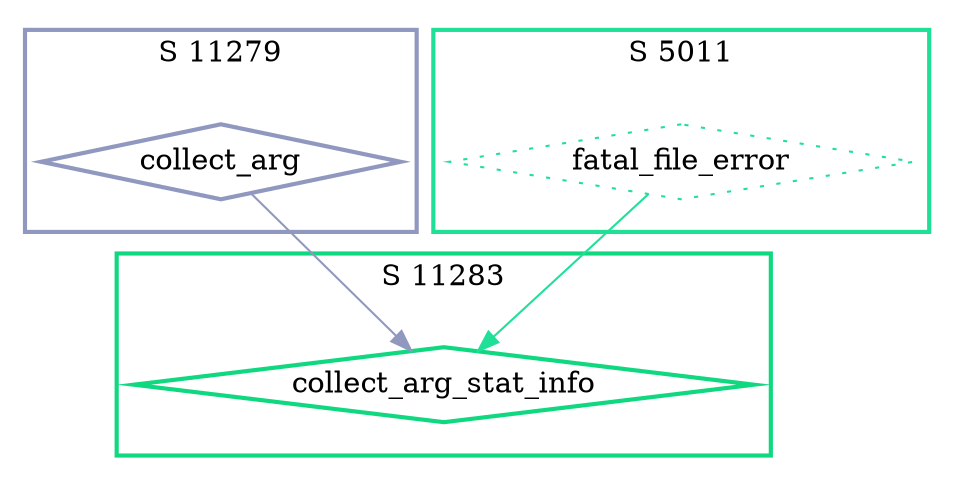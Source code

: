 digraph G {
  ratio=0.500000;
  "UV collect_arg (11279)" [shape=diamond, label="collect_arg",
                            color="#9098C0", style=bold];
  "UV collect_arg_stat_info (11283)" [shape=diamond,
                                      label="collect_arg_stat_info",
                                      color="#10D880", style=bold];
  "UV fatal_file_error (5011)" [shape=diamond, label="fatal_file_error",
                                color="#20E098", style=dotted];
  
  subgraph cluster_11279 { label="S 11279";
    color="#9098C0";
    style=bold;
    "UV collect_arg (11279)"; };
  subgraph cluster_5011 { label="S 5011";
    color="#20E098";
    style=bold;
    "UV fatal_file_error (5011)"; };
  subgraph cluster_11283 { label="S 11283";
    color="#10D880";
    style=bold;
    "UV collect_arg_stat_info (11283)"; };
  
  "UV collect_arg (11279)" -> "UV collect_arg_stat_info (11283)" [color="#9098C0"];
  "UV fatal_file_error (5011)" -> "UV collect_arg_stat_info (11283)" [
  color="#20E098"];
  
  }